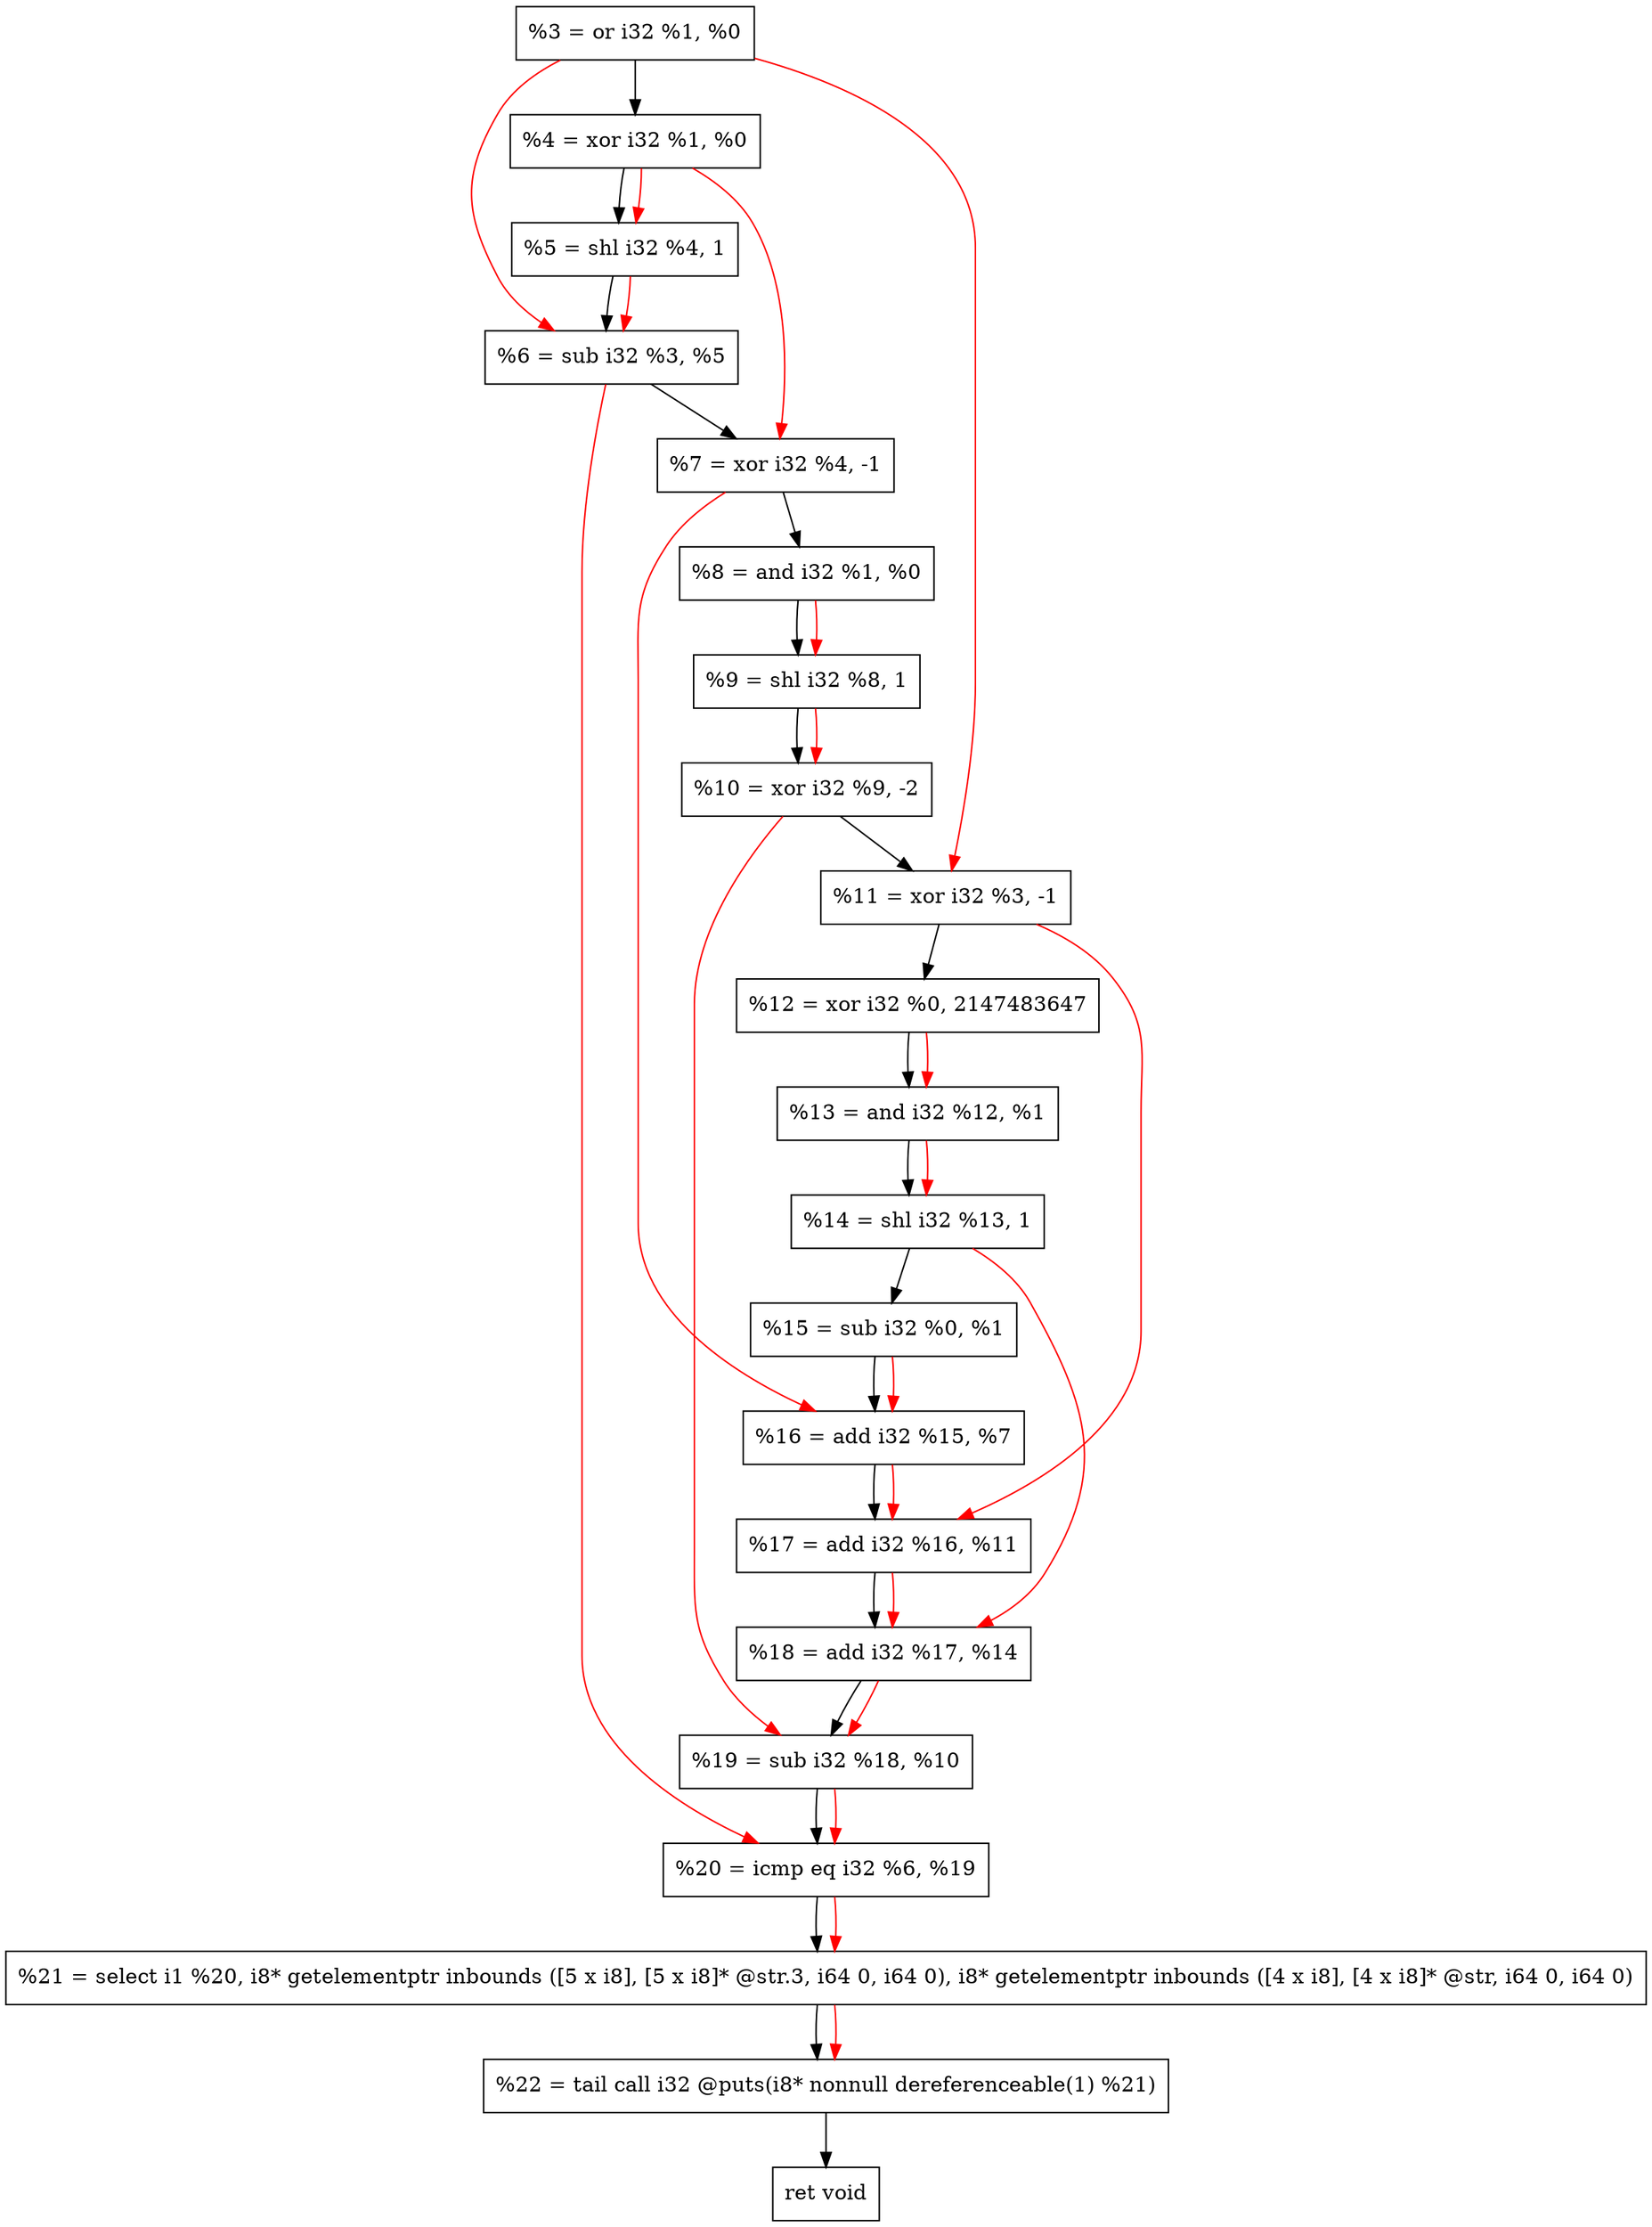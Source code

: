 digraph "DFG for'crackme' function" {
	Node0x21ca430[shape=record, label="  %3 = or i32 %1, %0"];
	Node0x21ca4a0[shape=record, label="  %4 = xor i32 %1, %0"];
	Node0x21cab70[shape=record, label="  %5 = shl i32 %4, 1"];
	Node0x21cabe0[shape=record, label="  %6 = sub i32 %3, %5"];
	Node0x21cac80[shape=record, label="  %7 = xor i32 %4, -1"];
	Node0x21cacf0[shape=record, label="  %8 = and i32 %1, %0"];
	Node0x21cad60[shape=record, label="  %9 = shl i32 %8, 1"];
	Node0x21cae00[shape=record, label="  %10 = xor i32 %9, -2"];
	Node0x21cae70[shape=record, label="  %11 = xor i32 %3, -1"];
	Node0x21caf10[shape=record, label="  %12 = xor i32 %0, 2147483647"];
	Node0x21caf80[shape=record, label="  %13 = and i32 %12, %1"];
	Node0x21caff0[shape=record, label="  %14 = shl i32 %13, 1"];
	Node0x21cb060[shape=record, label="  %15 = sub i32 %0, %1"];
	Node0x21cb0d0[shape=record, label="  %16 = add i32 %15, %7"];
	Node0x21cb140[shape=record, label="  %17 = add i32 %16, %11"];
	Node0x21cb1b0[shape=record, label="  %18 = add i32 %17, %14"];
	Node0x21cb220[shape=record, label="  %19 = sub i32 %18, %10"];
	Node0x21cb290[shape=record, label="  %20 = icmp eq i32 %6, %19"];
	Node0x216b268[shape=record, label="  %21 = select i1 %20, i8* getelementptr inbounds ([5 x i8], [5 x i8]* @str.3, i64 0, i64 0), i8* getelementptr inbounds ([4 x i8], [4 x i8]* @str, i64 0, i64 0)"];
	Node0x21cb730[shape=record, label="  %22 = tail call i32 @puts(i8* nonnull dereferenceable(1) %21)"];
	Node0x21cb780[shape=record, label="  ret void"];
	Node0x21ca430 -> Node0x21ca4a0;
	Node0x21ca4a0 -> Node0x21cab70;
	Node0x21cab70 -> Node0x21cabe0;
	Node0x21cabe0 -> Node0x21cac80;
	Node0x21cac80 -> Node0x21cacf0;
	Node0x21cacf0 -> Node0x21cad60;
	Node0x21cad60 -> Node0x21cae00;
	Node0x21cae00 -> Node0x21cae70;
	Node0x21cae70 -> Node0x21caf10;
	Node0x21caf10 -> Node0x21caf80;
	Node0x21caf80 -> Node0x21caff0;
	Node0x21caff0 -> Node0x21cb060;
	Node0x21cb060 -> Node0x21cb0d0;
	Node0x21cb0d0 -> Node0x21cb140;
	Node0x21cb140 -> Node0x21cb1b0;
	Node0x21cb1b0 -> Node0x21cb220;
	Node0x21cb220 -> Node0x21cb290;
	Node0x21cb290 -> Node0x216b268;
	Node0x216b268 -> Node0x21cb730;
	Node0x21cb730 -> Node0x21cb780;
edge [color=red]
	Node0x21ca4a0 -> Node0x21cab70;
	Node0x21ca430 -> Node0x21cabe0;
	Node0x21cab70 -> Node0x21cabe0;
	Node0x21ca4a0 -> Node0x21cac80;
	Node0x21cacf0 -> Node0x21cad60;
	Node0x21cad60 -> Node0x21cae00;
	Node0x21ca430 -> Node0x21cae70;
	Node0x21caf10 -> Node0x21caf80;
	Node0x21caf80 -> Node0x21caff0;
	Node0x21cb060 -> Node0x21cb0d0;
	Node0x21cac80 -> Node0x21cb0d0;
	Node0x21cb0d0 -> Node0x21cb140;
	Node0x21cae70 -> Node0x21cb140;
	Node0x21cb140 -> Node0x21cb1b0;
	Node0x21caff0 -> Node0x21cb1b0;
	Node0x21cb1b0 -> Node0x21cb220;
	Node0x21cae00 -> Node0x21cb220;
	Node0x21cabe0 -> Node0x21cb290;
	Node0x21cb220 -> Node0x21cb290;
	Node0x21cb290 -> Node0x216b268;
	Node0x216b268 -> Node0x21cb730;
}
